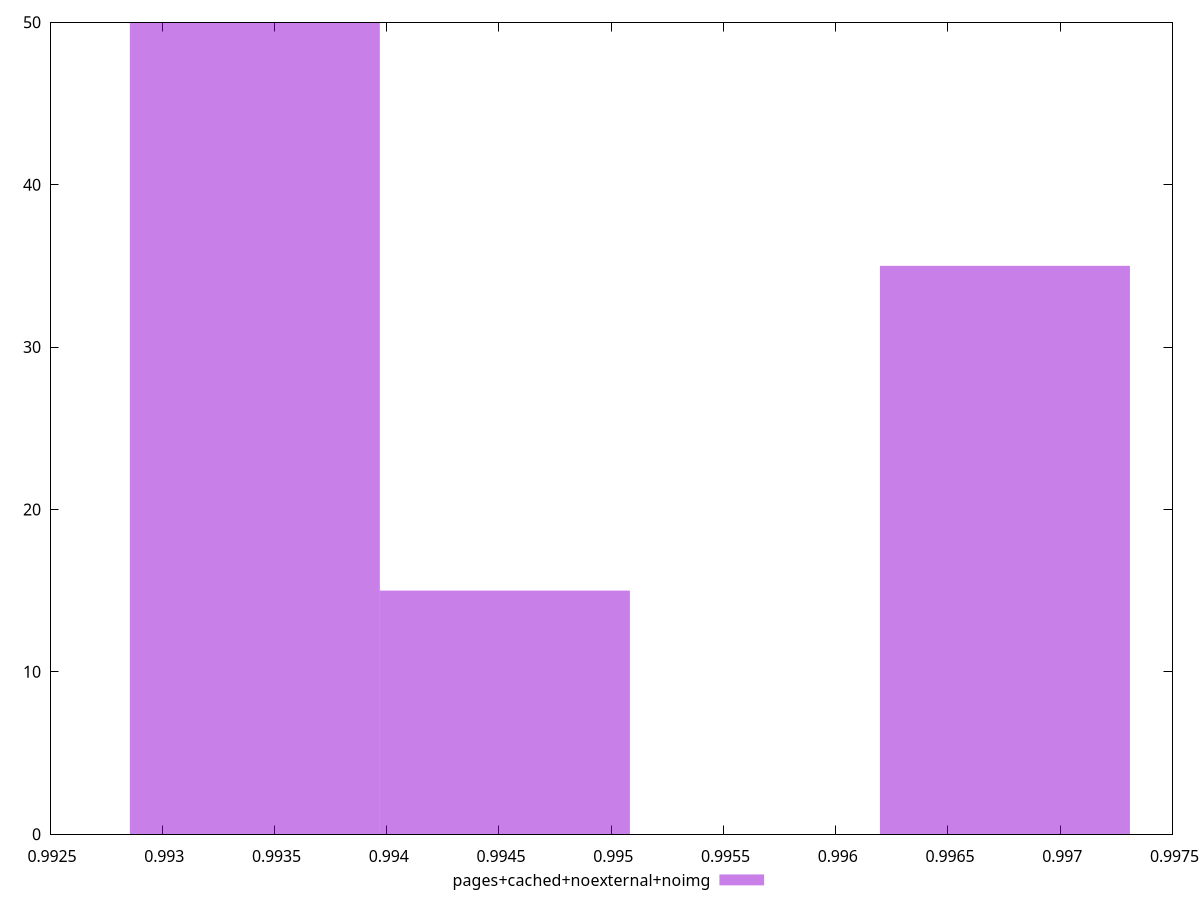 $_pagesCachedNoexternalNoimg <<EOF
0.9967535122207724 35
0.9934124389954514 50
0.9945261300705583 15
EOF
set key outside below
set terminal pngcairo
set output "report_00004_2020-11-02T20-21-41.718Z/interactive/pages+cached+noexternal+noimg//hist.png"
set yrange [0:50]
set boxwidth 0.0011136910751070083
set style fill transparent solid 0.5 noborder
plot $_pagesCachedNoexternalNoimg title "pages+cached+noexternal+noimg" with boxes ,